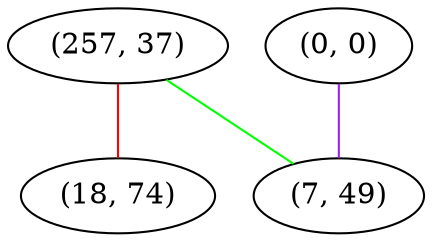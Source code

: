 graph "" {
"(257, 37)";
"(18, 74)";
"(0, 0)";
"(7, 49)";
"(257, 37)" -- "(18, 74)"  [color=red, key=0, weight=1];
"(257, 37)" -- "(7, 49)"  [color=green, key=0, weight=2];
"(0, 0)" -- "(7, 49)"  [color=purple, key=0, weight=4];
}

